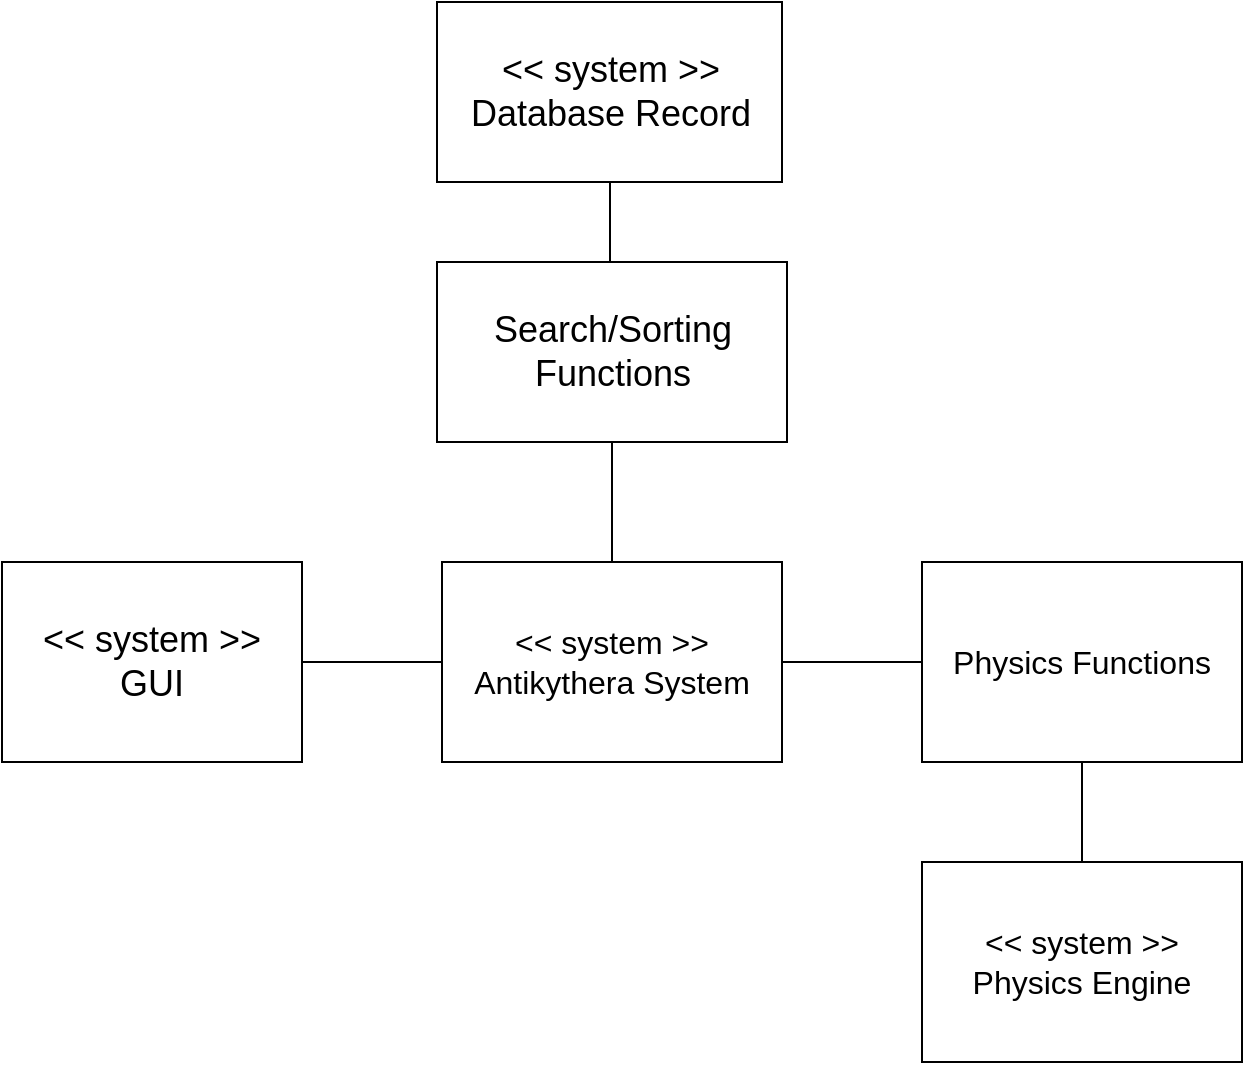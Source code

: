 <mxfile version="13.3.0" type="github">
  <diagram id="tqd31nwlQ-2TjEg8psA1" name="Page-1">
    <mxGraphModel dx="1422" dy="762" grid="1" gridSize="10" guides="1" tooltips="1" connect="1" arrows="1" fold="1" page="1" pageScale="1" pageWidth="850" pageHeight="1100" math="0" shadow="0">
      <root>
        <mxCell id="0" />
        <mxCell id="1" parent="0" />
        <mxCell id="i_Of-E7rAh3jffyGFPfg-3" value="&lt;font style=&quot;font-size: 18px&quot;&gt;&amp;lt;&amp;lt; system &amp;gt;&amp;gt;&lt;br&gt;Database Record&lt;/font&gt;" style="rounded=0;whiteSpace=wrap;html=1;" parent="1" vertex="1">
          <mxGeometry x="307.5" y="110" width="172.5" height="90" as="geometry" />
        </mxCell>
        <mxCell id="i_Of-E7rAh3jffyGFPfg-5" value="&lt;font style=&quot;font-size: 18px&quot;&gt;&amp;lt;&amp;lt; system &amp;gt;&amp;gt;&lt;br&gt;GUI&lt;/font&gt;" style="rounded=0;whiteSpace=wrap;html=1;" parent="1" vertex="1">
          <mxGeometry x="90" y="390" width="150" height="100" as="geometry" />
        </mxCell>
        <mxCell id="i_Of-E7rAh3jffyGFPfg-7" value="&lt;font style=&quot;font-size: 18px&quot;&gt;Search/Sorting Functions&lt;/font&gt;" style="rounded=0;whiteSpace=wrap;html=1;" parent="1" vertex="1">
          <mxGeometry x="307.5" y="240" width="175" height="90" as="geometry" />
        </mxCell>
        <mxCell id="i_Of-E7rAh3jffyGFPfg-1" value="&lt;font size=&quot;3&quot;&gt;&amp;lt;&amp;lt; system &amp;gt;&amp;gt;&lt;br&gt;Antikythera System&lt;/font&gt;" style="rounded=0;whiteSpace=wrap;html=1;" parent="1" vertex="1">
          <mxGeometry x="310" y="390" width="170" height="100" as="geometry" />
        </mxCell>
        <mxCell id="i_Of-E7rAh3jffyGFPfg-12" value="" style="endArrow=none;html=1;" parent="1" edge="1">
          <mxGeometry width="50" height="50" relative="1" as="geometry">
            <mxPoint x="394" y="240" as="sourcePoint" />
            <mxPoint x="394" y="200" as="targetPoint" />
          </mxGeometry>
        </mxCell>
        <mxCell id="i_Of-E7rAh3jffyGFPfg-13" value="" style="endArrow=none;html=1;exitX=0.5;exitY=0;exitDx=0;exitDy=0;entryX=0.5;entryY=1;entryDx=0;entryDy=0;" parent="1" source="i_Of-E7rAh3jffyGFPfg-1" edge="1" target="i_Of-E7rAh3jffyGFPfg-7">
          <mxGeometry width="50" height="50" relative="1" as="geometry">
            <mxPoint x="440" y="380" as="sourcePoint" />
            <mxPoint x="490" y="330" as="targetPoint" />
          </mxGeometry>
        </mxCell>
        <mxCell id="i_Of-E7rAh3jffyGFPfg-14" value="" style="endArrow=none;html=1;exitX=1;exitY=0.5;exitDx=0;exitDy=0;" parent="1" source="i_Of-E7rAh3jffyGFPfg-5" edge="1">
          <mxGeometry width="50" height="50" relative="1" as="geometry">
            <mxPoint x="320" y="450" as="sourcePoint" />
            <mxPoint x="310" y="440" as="targetPoint" />
          </mxGeometry>
        </mxCell>
        <mxCell id="i_Of-E7rAh3jffyGFPfg-15" value="&lt;font size=&quot;3&quot;&gt;&amp;lt;&amp;lt; system &amp;gt;&amp;gt;&lt;br&gt;Physics Engine&lt;/font&gt;" style="rounded=0;whiteSpace=wrap;html=1;" parent="1" vertex="1">
          <mxGeometry x="550" y="540" width="160" height="100" as="geometry" />
        </mxCell>
        <mxCell id="i_Of-E7rAh3jffyGFPfg-18" value="&lt;font size=&quot;3&quot;&gt;Physics Functions&lt;/font&gt;" style="rounded=0;whiteSpace=wrap;html=1;" parent="1" vertex="1">
          <mxGeometry x="550" y="390" width="160" height="100" as="geometry" />
        </mxCell>
        <mxCell id="i_Of-E7rAh3jffyGFPfg-20" value="" style="endArrow=none;html=1;" parent="1" edge="1">
          <mxGeometry width="50" height="50" relative="1" as="geometry">
            <mxPoint x="480" y="440" as="sourcePoint" />
            <mxPoint x="550" y="440" as="targetPoint" />
          </mxGeometry>
        </mxCell>
        <mxCell id="i_Of-E7rAh3jffyGFPfg-21" value="" style="endArrow=none;html=1;exitX=0.5;exitY=0;exitDx=0;exitDy=0;entryX=0.5;entryY=1;entryDx=0;entryDy=0;" parent="1" source="i_Of-E7rAh3jffyGFPfg-15" edge="1" target="i_Of-E7rAh3jffyGFPfg-18">
          <mxGeometry width="50" height="50" relative="1" as="geometry">
            <mxPoint x="720" y="530" as="sourcePoint" />
            <mxPoint x="770" y="480" as="targetPoint" />
          </mxGeometry>
        </mxCell>
      </root>
    </mxGraphModel>
  </diagram>
</mxfile>
